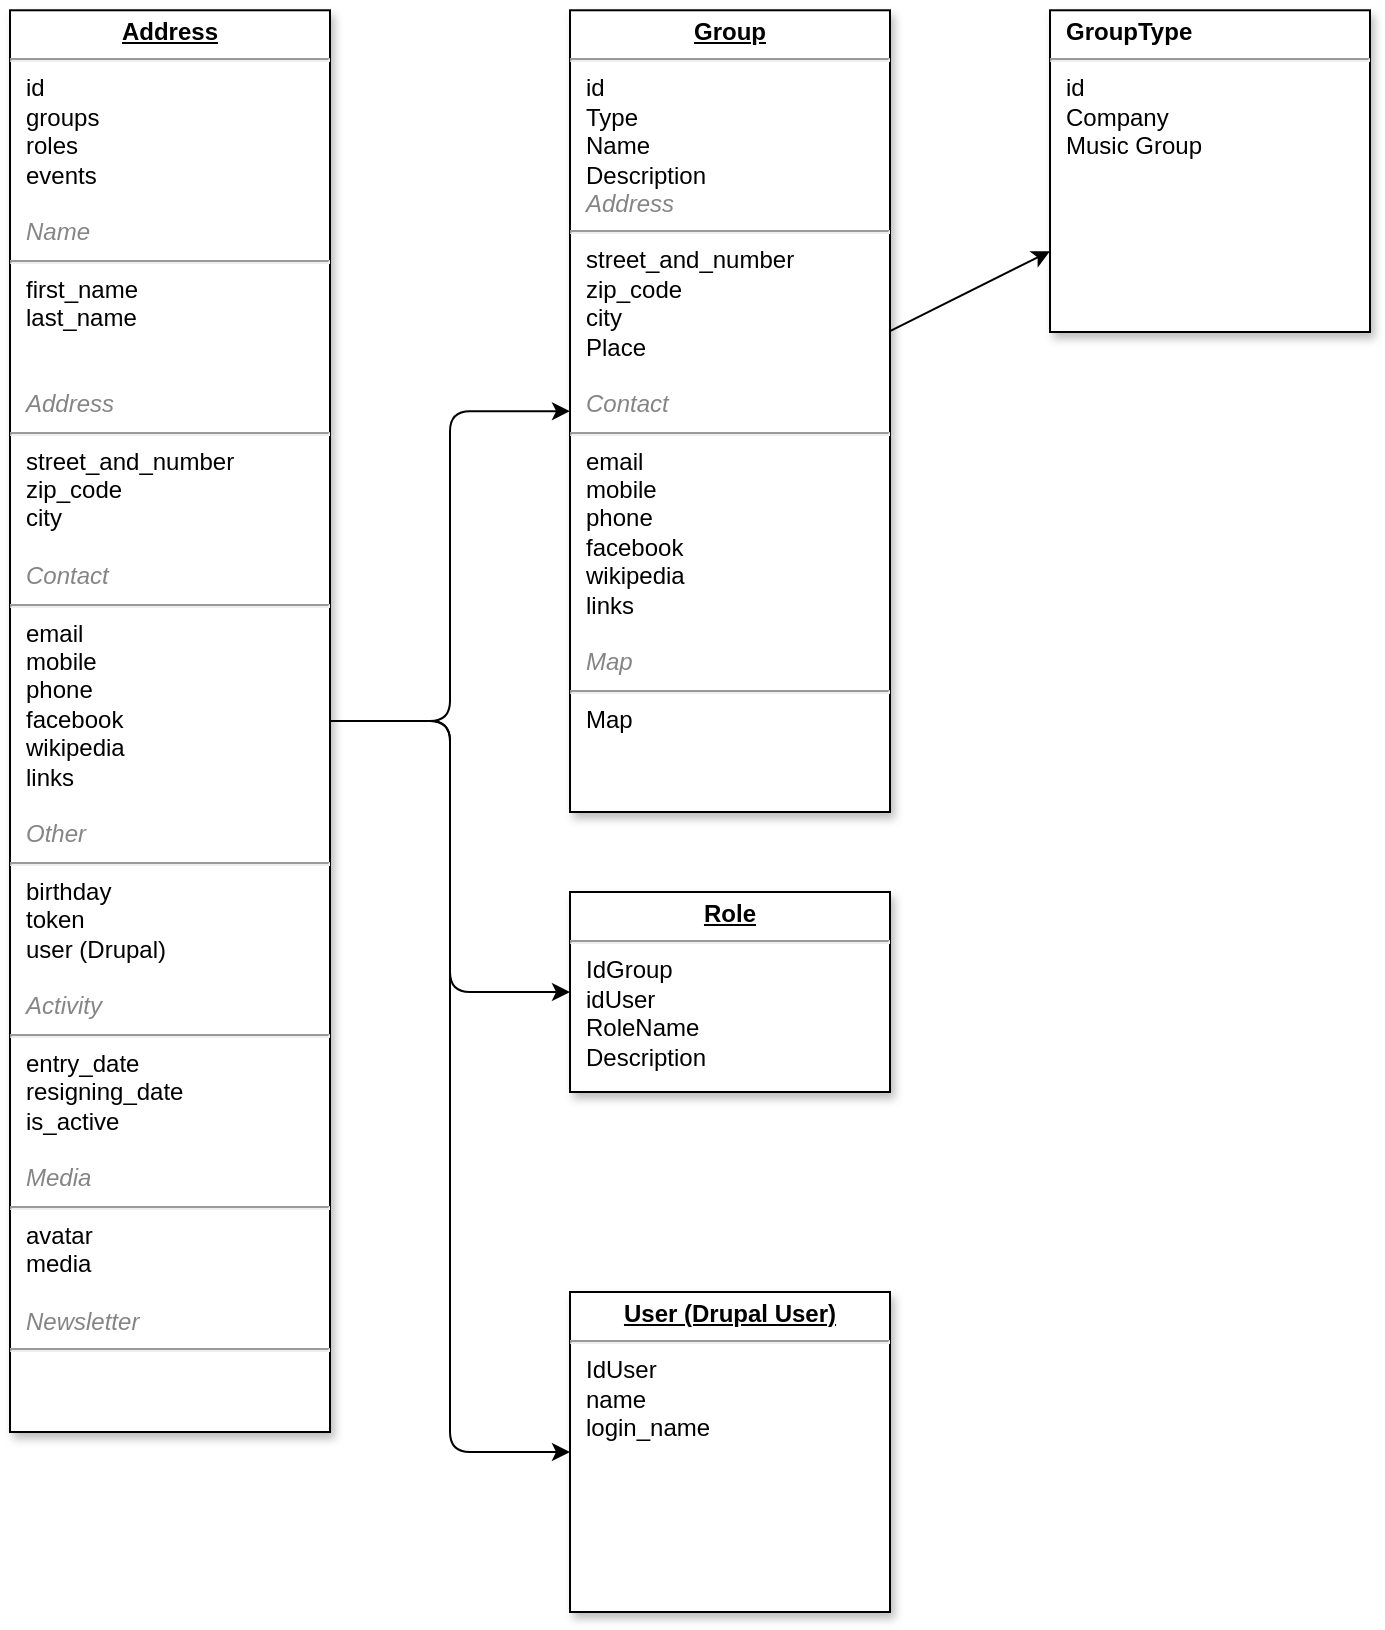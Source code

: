 <mxfile version="14.1.8" type="device"><diagram name="Page-1" id="efa7a0a1-bf9b-a30e-e6df-94a7791c09e9"><mxGraphModel dx="1425" dy="841" grid="1" gridSize="10" guides="1" tooltips="1" connect="1" arrows="1" fold="1" page="1" pageScale="1" pageWidth="826" pageHeight="1169" math="0" shadow="0"><root><mxCell id="0"/><mxCell id="1" parent="0"/><mxCell id="19" value="&lt;p style=&quot;margin: 0px ; margin-top: 4px ; text-align: center ; text-decoration: underline&quot;&gt;&lt;strong&gt;Role&lt;/strong&gt;&lt;/p&gt;&lt;hr&gt;&lt;p style=&quot;margin: 0px ; margin-left: 8px&quot;&gt;IdGroup&lt;/p&gt;&lt;p style=&quot;margin: 0px ; margin-left: 8px&quot;&gt;idUser&lt;br&gt;RoleName&lt;/p&gt;&lt;p style=&quot;margin: 0px ; margin-left: 8px&quot;&gt;Description&lt;/p&gt;" style="verticalAlign=top;align=left;overflow=fill;fontSize=12;fontFamily=Helvetica;html=1;shadow=1;" parent="1" vertex="1"><mxGeometry x="320" y="480" width="160" height="100" as="geometry"/></mxCell><mxCell id="20" value="&lt;p style=&quot;margin: 0px ; margin-top: 4px ; text-align: center ; text-decoration: underline&quot;&gt;&lt;/p&gt;&lt;p style=&quot;margin: 0px ; margin-left: 8px&quot;&gt;&lt;b&gt;GroupType&lt;/b&gt;&lt;/p&gt;&lt;hr&gt;&lt;p style=&quot;margin: 0px ; margin-left: 8px&quot;&gt;id&lt;/p&gt;&lt;p style=&quot;margin: 0px ; margin-left: 8px&quot;&gt;Company&lt;/p&gt;&lt;p style=&quot;margin: 0px ; margin-left: 8px&quot;&gt;Music Group&lt;/p&gt;" style="verticalAlign=top;align=left;overflow=fill;fontSize=12;fontFamily=Helvetica;html=1;shadow=1;" parent="1" vertex="1"><mxGeometry x="560" y="39.14" width="160" height="160.86" as="geometry"/></mxCell><mxCell id="21" value="&lt;p style=&quot;margin: 0px ; margin-top: 4px ; text-align: center ; text-decoration: underline&quot;&gt;&lt;strong&gt;Group&lt;/strong&gt;&lt;/p&gt;&lt;hr&gt;&lt;p style=&quot;margin: 0px ; margin-left: 8px&quot;&gt;id&lt;/p&gt;&lt;p style=&quot;margin: 0px ; margin-left: 8px&quot;&gt;Type&lt;/p&gt;&lt;p style=&quot;margin: 0px ; margin-left: 8px&quot;&gt;Name&lt;/p&gt;&lt;p style=&quot;margin: 0px ; margin-left: 8px&quot;&gt;Description&lt;/p&gt;&lt;p style=&quot;margin: 0px 0px 0px 8px&quot;&gt;&lt;i&gt;&lt;font color=&quot;#858585&quot;&gt;Address&lt;/font&gt;&lt;/i&gt;&lt;br&gt;&lt;/p&gt;&lt;hr&gt;&lt;p style=&quot;margin: 0px 0px 0px 8px&quot;&gt;street_and_number&lt;i&gt;&lt;font color=&quot;#858585&quot;&gt;&lt;br&gt;&lt;/font&gt;&lt;/i&gt;&lt;/p&gt;&lt;p style=&quot;margin: 0px 0px 0px 8px&quot;&gt;zip_code&lt;br&gt;&lt;/p&gt;&lt;p style=&quot;margin: 0px 0px 0px 8px&quot;&gt;city&lt;i&gt;&lt;font color=&quot;#858585&quot;&gt;&lt;br&gt;&lt;/font&gt;&lt;/i&gt;&lt;/p&gt;&lt;p style=&quot;margin: 0px 0px 0px 8px&quot;&gt;Place&lt;/p&gt;&lt;p style=&quot;margin: 0px 0px 0px 8px&quot;&gt;&lt;i&gt;&lt;font color=&quot;#858585&quot;&gt;&lt;br&gt;&lt;/font&gt;&lt;/i&gt;&lt;/p&gt;&lt;p style=&quot;margin: 0px 0px 0px 8px&quot;&gt;&lt;i&gt;&lt;font color=&quot;#858585&quot;&gt;Contact&lt;/font&gt;&lt;/i&gt;&lt;/p&gt;&lt;hr&gt;&lt;p style=&quot;margin: 0px 0px 0px 8px&quot;&gt;email&lt;i&gt;&lt;font color=&quot;#858585&quot;&gt;&lt;br&gt;&lt;/font&gt;&lt;/i&gt;&lt;/p&gt;&lt;p style=&quot;margin: 0px 0px 0px 8px&quot;&gt;mobile&lt;br&gt;&lt;/p&gt;&lt;p style=&quot;margin: 0px 0px 0px 8px&quot;&gt;phone&lt;br&gt;&lt;/p&gt;&lt;p style=&quot;margin: 0px 0px 0px 8px&quot;&gt;facebook&lt;br&gt;&lt;/p&gt;&lt;p style=&quot;margin: 0px 0px 0px 8px&quot;&gt;wikipedia&lt;br&gt;&lt;/p&gt;&lt;p style=&quot;margin: 0px 0px 0px 8px&quot;&gt;links&lt;/p&gt;&lt;p style=&quot;margin: 0px 0px 0px 8px&quot;&gt;&lt;br&gt;&lt;/p&gt;&lt;p style=&quot;margin: 0px 0px 0px 8px&quot;&gt;&lt;i&gt;&lt;font color=&quot;#858585&quot;&gt;Map&lt;/font&gt;&lt;/i&gt;&lt;/p&gt;&lt;hr&gt;&lt;p style=&quot;margin: 0px 0px 0px 8px&quot;&gt;Map&lt;/p&gt;" style="verticalAlign=top;align=left;overflow=fill;fontSize=12;fontFamily=Helvetica;html=1;shadow=1;" parent="1" vertex="1"><mxGeometry x="320" y="39.14" width="160" height="400.86" as="geometry"/></mxCell><mxCell id="22" value="&lt;p style=&quot;margin: 0px ; margin-top: 4px ; text-align: center ; text-decoration: underline&quot;&gt;&lt;strong&gt;User (Drupal User)&lt;/strong&gt;&lt;/p&gt;&lt;hr&gt;&lt;p style=&quot;margin: 0px ; margin-left: 8px&quot;&gt;IdUser&lt;/p&gt;&lt;p style=&quot;margin: 0px ; margin-left: 8px&quot;&gt;name&lt;/p&gt;&lt;p style=&quot;margin: 0px ; margin-left: 8px&quot;&gt;login_name&lt;/p&gt;" style="verticalAlign=top;align=left;overflow=fill;fontSize=12;fontFamily=Helvetica;html=1;shadow=1;" parent="1" vertex="1"><mxGeometry x="320" y="680" width="160" height="160" as="geometry"/></mxCell><mxCell id="fCoRoONSjafzwf9CWZqx-26" style="edgeStyle=orthogonalEdgeStyle;curved=0;rounded=1;sketch=0;orthogonalLoop=1;jettySize=auto;html=1;entryX=0;entryY=0.5;entryDx=0;entryDy=0;" edge="1" parent="1" source="25" target="21"><mxGeometry relative="1" as="geometry"/></mxCell><mxCell id="fCoRoONSjafzwf9CWZqx-27" style="edgeStyle=orthogonalEdgeStyle;curved=0;rounded=1;sketch=0;orthogonalLoop=1;jettySize=auto;html=1;entryX=0;entryY=0.5;entryDx=0;entryDy=0;" edge="1" parent="1" source="25" target="19"><mxGeometry relative="1" as="geometry"/></mxCell><mxCell id="fCoRoONSjafzwf9CWZqx-28" style="edgeStyle=orthogonalEdgeStyle;curved=0;rounded=1;sketch=0;orthogonalLoop=1;jettySize=auto;html=1;" edge="1" parent="1" source="25" target="22"><mxGeometry relative="1" as="geometry"/></mxCell><mxCell id="25" value="&lt;p style=&quot;margin: 0px ; margin-top: 4px ; text-align: center ; text-decoration: underline&quot;&gt;&lt;strong&gt;Address&lt;/strong&gt;&lt;/p&gt;&lt;hr&gt;&lt;p style=&quot;margin: 0px ; margin-left: 8px&quot;&gt;id&lt;/p&gt;&lt;p style=&quot;margin: 0px ; margin-left: 8px&quot;&gt;groups&lt;/p&gt;&lt;p style=&quot;margin: 0px ; margin-left: 8px&quot;&gt;roles&lt;/p&gt;&lt;p style=&quot;margin: 0px ; margin-left: 8px&quot;&gt;events&lt;/p&gt;&lt;p style=&quot;margin: 0px ; margin-left: 8px&quot;&gt;&lt;br&gt;&lt;/p&gt;&lt;p style=&quot;margin: 0px ; margin-left: 8px&quot;&gt;&lt;i&gt;&lt;font color=&quot;#858585&quot;&gt;Name&lt;/font&gt;&lt;/i&gt;&lt;/p&gt;&lt;hr&gt;&lt;p style=&quot;margin: 0px ; margin-left: 8px&quot;&gt;first_name&lt;br&gt;&lt;/p&gt;&lt;p style=&quot;margin: 0px ; margin-left: 8px&quot;&gt;last_name&lt;br&gt;&lt;/p&gt;&lt;p style=&quot;margin: 0px ; margin-left: 8px&quot;&gt;&lt;br&gt;&lt;/p&gt;&lt;p style=&quot;margin: 0px ; margin-left: 8px&quot;&gt;&lt;br&gt;&lt;/p&gt;&lt;p style=&quot;margin: 0px ; margin-left: 8px&quot;&gt;&lt;i&gt;&lt;font color=&quot;#858585&quot;&gt;Address&lt;/font&gt;&lt;/i&gt;&lt;br&gt;&lt;/p&gt;&lt;hr&gt;&lt;p style=&quot;margin: 0px ; margin-left: 8px&quot;&gt;street_and_number&lt;i&gt;&lt;font color=&quot;#858585&quot;&gt;&lt;br&gt;&lt;/font&gt;&lt;/i&gt;&lt;/p&gt;&lt;p style=&quot;margin: 0px ; margin-left: 8px&quot;&gt;zip_code&lt;br&gt;&lt;/p&gt;&lt;p style=&quot;margin: 0px ; margin-left: 8px&quot;&gt;city&lt;i&gt;&lt;font color=&quot;#858585&quot;&gt;&lt;br&gt;&lt;/font&gt;&lt;/i&gt;&lt;/p&gt;&lt;p style=&quot;margin: 0px ; margin-left: 8px&quot;&gt;&lt;i&gt;&lt;font color=&quot;#858585&quot;&gt;&lt;br&gt;&lt;/font&gt;&lt;/i&gt;&lt;/p&gt;&lt;p style=&quot;margin: 0px ; margin-left: 8px&quot;&gt;&lt;i&gt;&lt;font color=&quot;#858585&quot;&gt;Contact&lt;/font&gt;&lt;/i&gt;&lt;/p&gt;&lt;hr&gt;&lt;p style=&quot;margin: 0px ; margin-left: 8px&quot;&gt;email&lt;i&gt;&lt;font color=&quot;#858585&quot;&gt;&lt;br&gt;&lt;/font&gt;&lt;/i&gt;&lt;/p&gt;&lt;p style=&quot;margin: 0px ; margin-left: 8px&quot;&gt;mobile&lt;br&gt;&lt;/p&gt;&lt;p style=&quot;margin: 0px ; margin-left: 8px&quot;&gt;phone&lt;br&gt;&lt;/p&gt;&lt;p style=&quot;margin: 0px ; margin-left: 8px&quot;&gt;facebook&lt;br&gt;&lt;/p&gt;&lt;p style=&quot;margin: 0px ; margin-left: 8px&quot;&gt;wikipedia&lt;br&gt;&lt;/p&gt;&lt;p style=&quot;margin: 0px ; margin-left: 8px&quot;&gt;links&lt;br&gt;&lt;/p&gt;&lt;p style=&quot;margin: 0px ; margin-left: 8px&quot;&gt;&lt;br&gt;&lt;/p&gt;&lt;p style=&quot;margin: 0px 0px 0px 8px&quot;&gt;&lt;i&gt;&lt;font color=&quot;#858585&quot;&gt;Other&lt;/font&gt;&lt;/i&gt;&lt;/p&gt;&lt;hr&gt;&lt;p style=&quot;margin: 0px ; margin-left: 8px&quot;&gt;birthday&lt;/p&gt;&lt;p style=&quot;margin: 0px ; margin-left: 8px&quot;&gt;token&lt;br&gt;&lt;/p&gt;&lt;p style=&quot;margin: 0px ; margin-left: 8px&quot;&gt;user (Drupal)&lt;br&gt;&lt;/p&gt;&lt;p style=&quot;margin: 0px ; margin-left: 8px&quot;&gt;&lt;br&gt;&lt;/p&gt;&lt;p style=&quot;margin: 0px ; margin-left: 8px&quot;&gt;&lt;i&gt;&lt;font color=&quot;#858585&quot;&gt;Activity&lt;/font&gt;&lt;/i&gt;&lt;/p&gt;&lt;hr&gt;&lt;p style=&quot;margin: 0px ; margin-left: 8px&quot;&gt;entry_date&lt;br&gt;&lt;/p&gt;&lt;p style=&quot;margin: 0px ; margin-left: 8px&quot;&gt;resigning_date&lt;span&gt;&lt;br&gt;&lt;/span&gt;&lt;/p&gt;&lt;p style=&quot;margin: 0px ; margin-left: 8px&quot;&gt;is_active&lt;br&gt;&lt;/p&gt;&lt;p style=&quot;margin: 0px ; margin-left: 8px&quot;&gt;&lt;br&gt;&lt;/p&gt;&lt;p style=&quot;margin: 0px ; margin-left: 8px&quot;&gt;&lt;i&gt;&lt;font color=&quot;#858585&quot;&gt;Media&lt;/font&gt;&lt;/i&gt;&lt;span&gt;&lt;br&gt;&lt;/span&gt;&lt;/p&gt;&lt;hr&gt;&lt;p style=&quot;margin: 0px ; margin-left: 8px&quot;&gt;avatar&lt;br&gt;&lt;/p&gt;&lt;p style=&quot;margin: 0px ; margin-left: 8px&quot;&gt;media&lt;/p&gt;&lt;p style=&quot;margin: 0px ; margin-left: 8px&quot;&gt;&lt;br&gt;&lt;/p&gt;&lt;p style=&quot;margin: 0px 0px 0px 8px&quot;&gt;&lt;i&gt;&lt;font color=&quot;#858585&quot;&gt;Newsletter&lt;/font&gt;&lt;/i&gt;&lt;br&gt;&lt;/p&gt;&lt;hr&gt;&lt;p style=&quot;margin: 0px 0px 0px 8px&quot;&gt;&lt;br&gt;&lt;/p&gt;" style="verticalAlign=top;align=left;overflow=fill;fontSize=12;fontFamily=Helvetica;html=1;shadow=1;" parent="1" vertex="1"><mxGeometry x="40" y="39.14" width="160" height="710.86" as="geometry"/></mxCell><mxCell id="fCoRoONSjafzwf9CWZqx-25" value="" style="endArrow=classic;html=1;" edge="1" parent="1" source="21" target="20"><mxGeometry width="50" height="50" relative="1" as="geometry"><mxPoint x="600" y="430" as="sourcePoint"/><mxPoint x="650" y="380" as="targetPoint"/></mxGeometry></mxCell></root></mxGraphModel></diagram></mxfile>